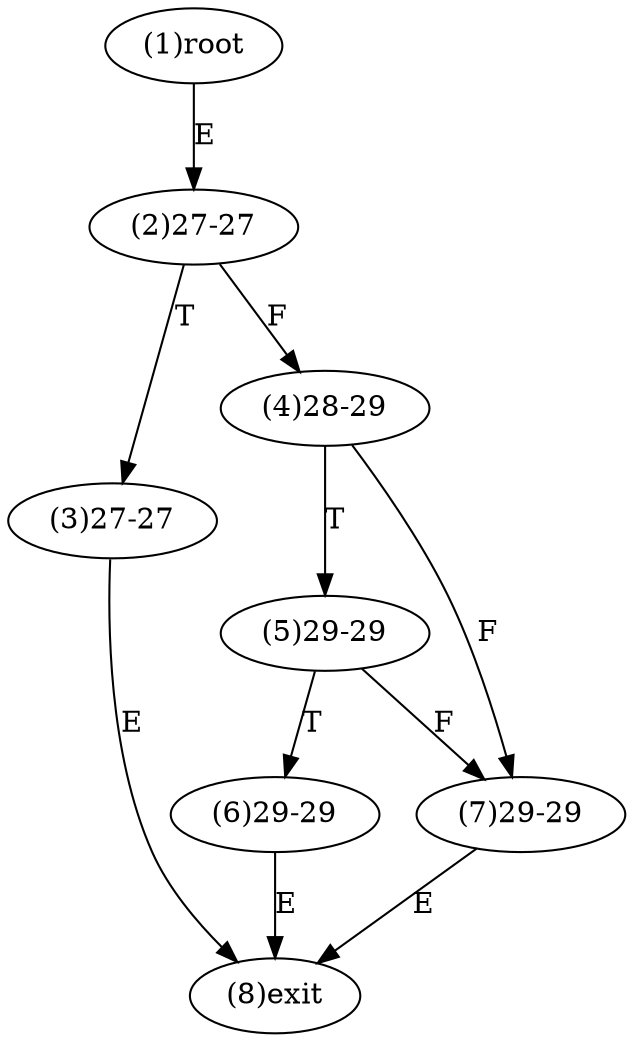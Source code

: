 digraph "" { 
1[ label="(1)root"];
2[ label="(2)27-27"];
3[ label="(3)27-27"];
4[ label="(4)28-29"];
5[ label="(5)29-29"];
6[ label="(6)29-29"];
7[ label="(7)29-29"];
8[ label="(8)exit"];
1->2[ label="E"];
2->4[ label="F"];
2->3[ label="T"];
3->8[ label="E"];
4->7[ label="F"];
4->5[ label="T"];
5->7[ label="F"];
5->6[ label="T"];
6->8[ label="E"];
7->8[ label="E"];
}